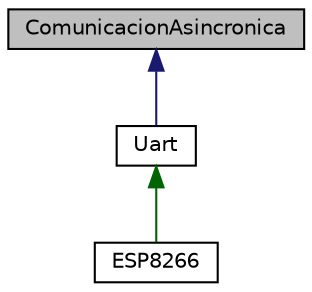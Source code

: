 digraph "ComunicacionAsincronica"
{
 // LATEX_PDF_SIZE
  edge [fontname="Helvetica",fontsize="10",labelfontname="Helvetica",labelfontsize="10"];
  node [fontname="Helvetica",fontsize="10",shape=record];
  Node1 [label="ComunicacionAsincronica",height=0.2,width=0.4,color="black", fillcolor="grey75", style="filled", fontcolor="black",tooltip="Clase del objeto ComunicacionAsincronica Clase abstracta pura para la generación de UART."];
  Node1 -> Node2 [dir="back",color="midnightblue",fontsize="10",style="solid",fontname="Helvetica"];
  Node2 [label="Uart",height=0.2,width=0.4,color="black", fillcolor="white", style="filled",URL="$class_uart.html",tooltip="Clase del objeto uart El objeto uart genera una comunicación asincrónica de tipo UART."];
  Node2 -> Node3 [dir="back",color="darkgreen",fontsize="10",style="solid",fontname="Helvetica"];
  Node3 [label="ESP8266",height=0.2,width=0.4,color="black", fillcolor="white", style="filled",URL="$class_e_s_p8266.html",tooltip="Clase del objeto ESP8266 El objeto ESP8266 permite la simple utilización del módulo arduino ESP8266 y..."];
}
